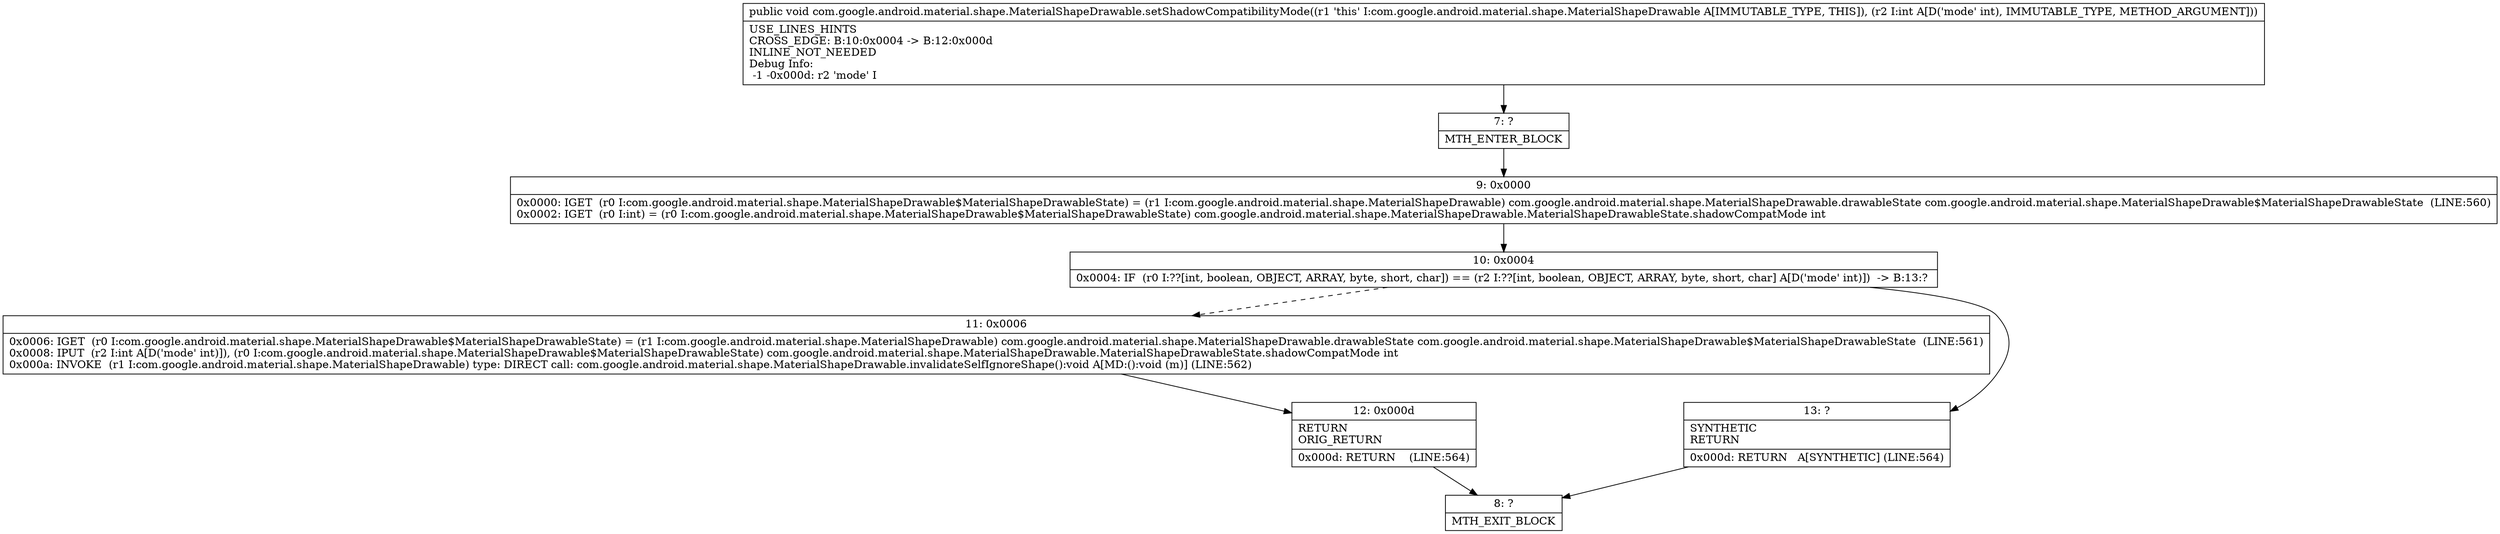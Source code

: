 digraph "CFG forcom.google.android.material.shape.MaterialShapeDrawable.setShadowCompatibilityMode(I)V" {
Node_7 [shape=record,label="{7\:\ ?|MTH_ENTER_BLOCK\l}"];
Node_9 [shape=record,label="{9\:\ 0x0000|0x0000: IGET  (r0 I:com.google.android.material.shape.MaterialShapeDrawable$MaterialShapeDrawableState) = (r1 I:com.google.android.material.shape.MaterialShapeDrawable) com.google.android.material.shape.MaterialShapeDrawable.drawableState com.google.android.material.shape.MaterialShapeDrawable$MaterialShapeDrawableState  (LINE:560)\l0x0002: IGET  (r0 I:int) = (r0 I:com.google.android.material.shape.MaterialShapeDrawable$MaterialShapeDrawableState) com.google.android.material.shape.MaterialShapeDrawable.MaterialShapeDrawableState.shadowCompatMode int \l}"];
Node_10 [shape=record,label="{10\:\ 0x0004|0x0004: IF  (r0 I:??[int, boolean, OBJECT, ARRAY, byte, short, char]) == (r2 I:??[int, boolean, OBJECT, ARRAY, byte, short, char] A[D('mode' int)])  \-\> B:13:? \l}"];
Node_11 [shape=record,label="{11\:\ 0x0006|0x0006: IGET  (r0 I:com.google.android.material.shape.MaterialShapeDrawable$MaterialShapeDrawableState) = (r1 I:com.google.android.material.shape.MaterialShapeDrawable) com.google.android.material.shape.MaterialShapeDrawable.drawableState com.google.android.material.shape.MaterialShapeDrawable$MaterialShapeDrawableState  (LINE:561)\l0x0008: IPUT  (r2 I:int A[D('mode' int)]), (r0 I:com.google.android.material.shape.MaterialShapeDrawable$MaterialShapeDrawableState) com.google.android.material.shape.MaterialShapeDrawable.MaterialShapeDrawableState.shadowCompatMode int \l0x000a: INVOKE  (r1 I:com.google.android.material.shape.MaterialShapeDrawable) type: DIRECT call: com.google.android.material.shape.MaterialShapeDrawable.invalidateSelfIgnoreShape():void A[MD:():void (m)] (LINE:562)\l}"];
Node_12 [shape=record,label="{12\:\ 0x000d|RETURN\lORIG_RETURN\l|0x000d: RETURN    (LINE:564)\l}"];
Node_8 [shape=record,label="{8\:\ ?|MTH_EXIT_BLOCK\l}"];
Node_13 [shape=record,label="{13\:\ ?|SYNTHETIC\lRETURN\l|0x000d: RETURN   A[SYNTHETIC] (LINE:564)\l}"];
MethodNode[shape=record,label="{public void com.google.android.material.shape.MaterialShapeDrawable.setShadowCompatibilityMode((r1 'this' I:com.google.android.material.shape.MaterialShapeDrawable A[IMMUTABLE_TYPE, THIS]), (r2 I:int A[D('mode' int), IMMUTABLE_TYPE, METHOD_ARGUMENT]))  | USE_LINES_HINTS\lCROSS_EDGE: B:10:0x0004 \-\> B:12:0x000d\lINLINE_NOT_NEEDED\lDebug Info:\l  \-1 \-0x000d: r2 'mode' I\l}"];
MethodNode -> Node_7;Node_7 -> Node_9;
Node_9 -> Node_10;
Node_10 -> Node_11[style=dashed];
Node_10 -> Node_13;
Node_11 -> Node_12;
Node_12 -> Node_8;
Node_13 -> Node_8;
}

